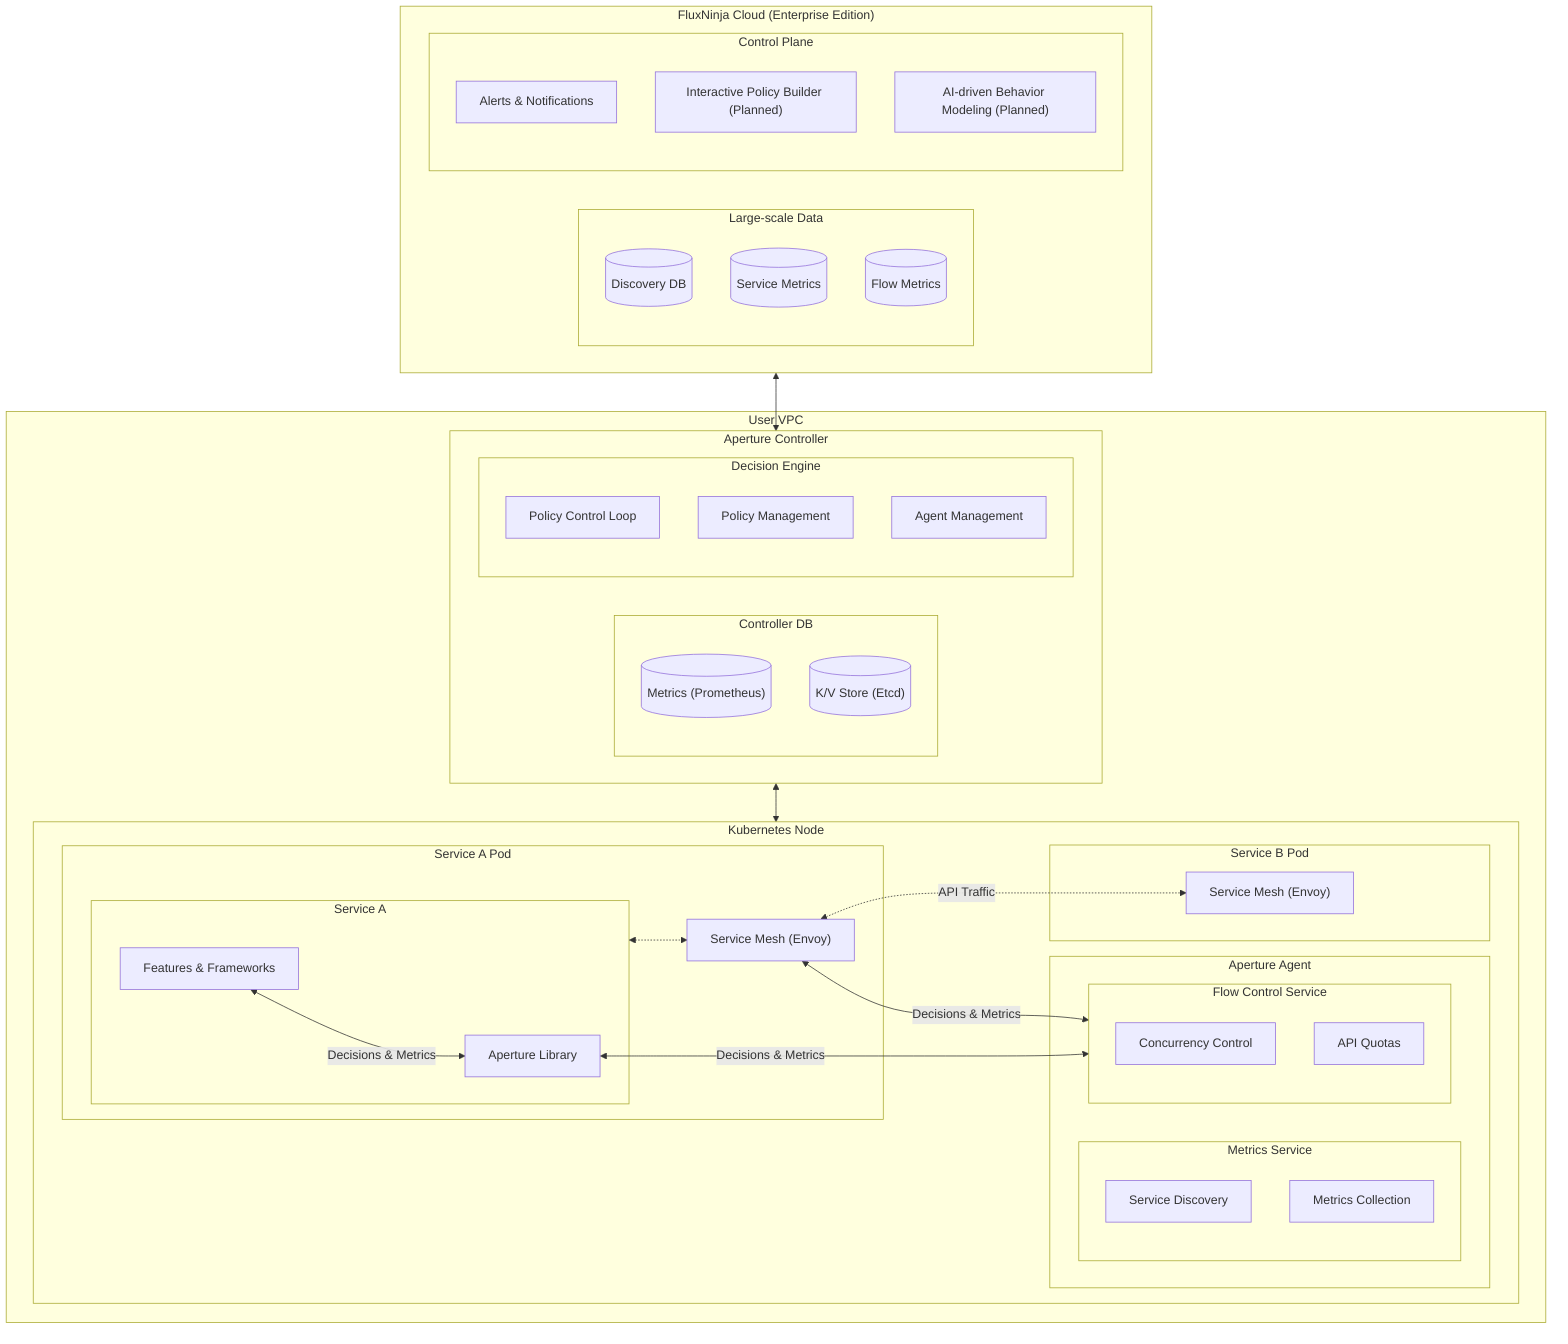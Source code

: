 flowchart TD
  subgraph Cloud["FluxNinja Cloud (Enterprise Edition)"]
    subgraph CloudAnalytics["Large-scale Data"]
      CloudDiscovery[("Discovery DB")]
      CloudServiceHealth[("Service Metrics")]
      CloudFlowAnalytics[("Flow Metrics")]
    end
    subgraph ControlPlane["Control Plane"]
      CloudNotifications["Alerts & Notifications"]
      CloudPolicyBuilder["Interactive Policy Builder (Planned)"]
      CloudBehaviorModeling["AI-driven Behavior Modeling (Planned)"]
    end
  end
  subgraph User VPC
    subgraph Controller["Aperture Controller"]
      subgraph ControllerDB["Controller DB"]
        MetricsDB[("Metrics (Prometheus)")]
        ETCD[("K/V Store (Etcd)")]
      end
      subgraph DecisionEngine["Decision Engine"]
        ControlLoop["Policy Control Loop"]
        PolicyManagement["Policy Management"]
        AgentManagement["Agent Management"]
      end
    end
    subgraph KubernetesNode["Kubernetes Node"]
      subgraph Agent["Aperture Agent"]
        subgraph MetricsService["Metrics Service"]
          AgentDiscovery["Service Discovery"]
          AgentMetrics["Metrics Collection"]
        end
        subgraph AgentFlowControl["Flow Control Service"]
          ConcurrencyControl["Concurrency Control"]
          Quotas["API Quotas"]
        end
      end
      subgraph ServiceAPod["Service A Pod"]
        subgraph ServiceA["Service A"]
          FeaturesA["Features & Frameworks"]
          PluginA["Aperture Library"]
        end
        MeshA["Service Mesh (Envoy)"]
      end
      subgraph ServiceBPod["Service B Pod"]
        MeshB["Service Mesh (Envoy)"]
      end
    end
  end
Cloud <--> Controller
Controller <--> KubernetesNode
ServiceA <-..-> MeshA
MeshA <-. API Traffic .-> MeshB
MeshA <-- Decisions & Metrics --> AgentFlowControl
PluginA <-- Decisions & Metrics --> AgentFlowControl
FeaturesA <-- Decisions & Metrics --> PluginA
